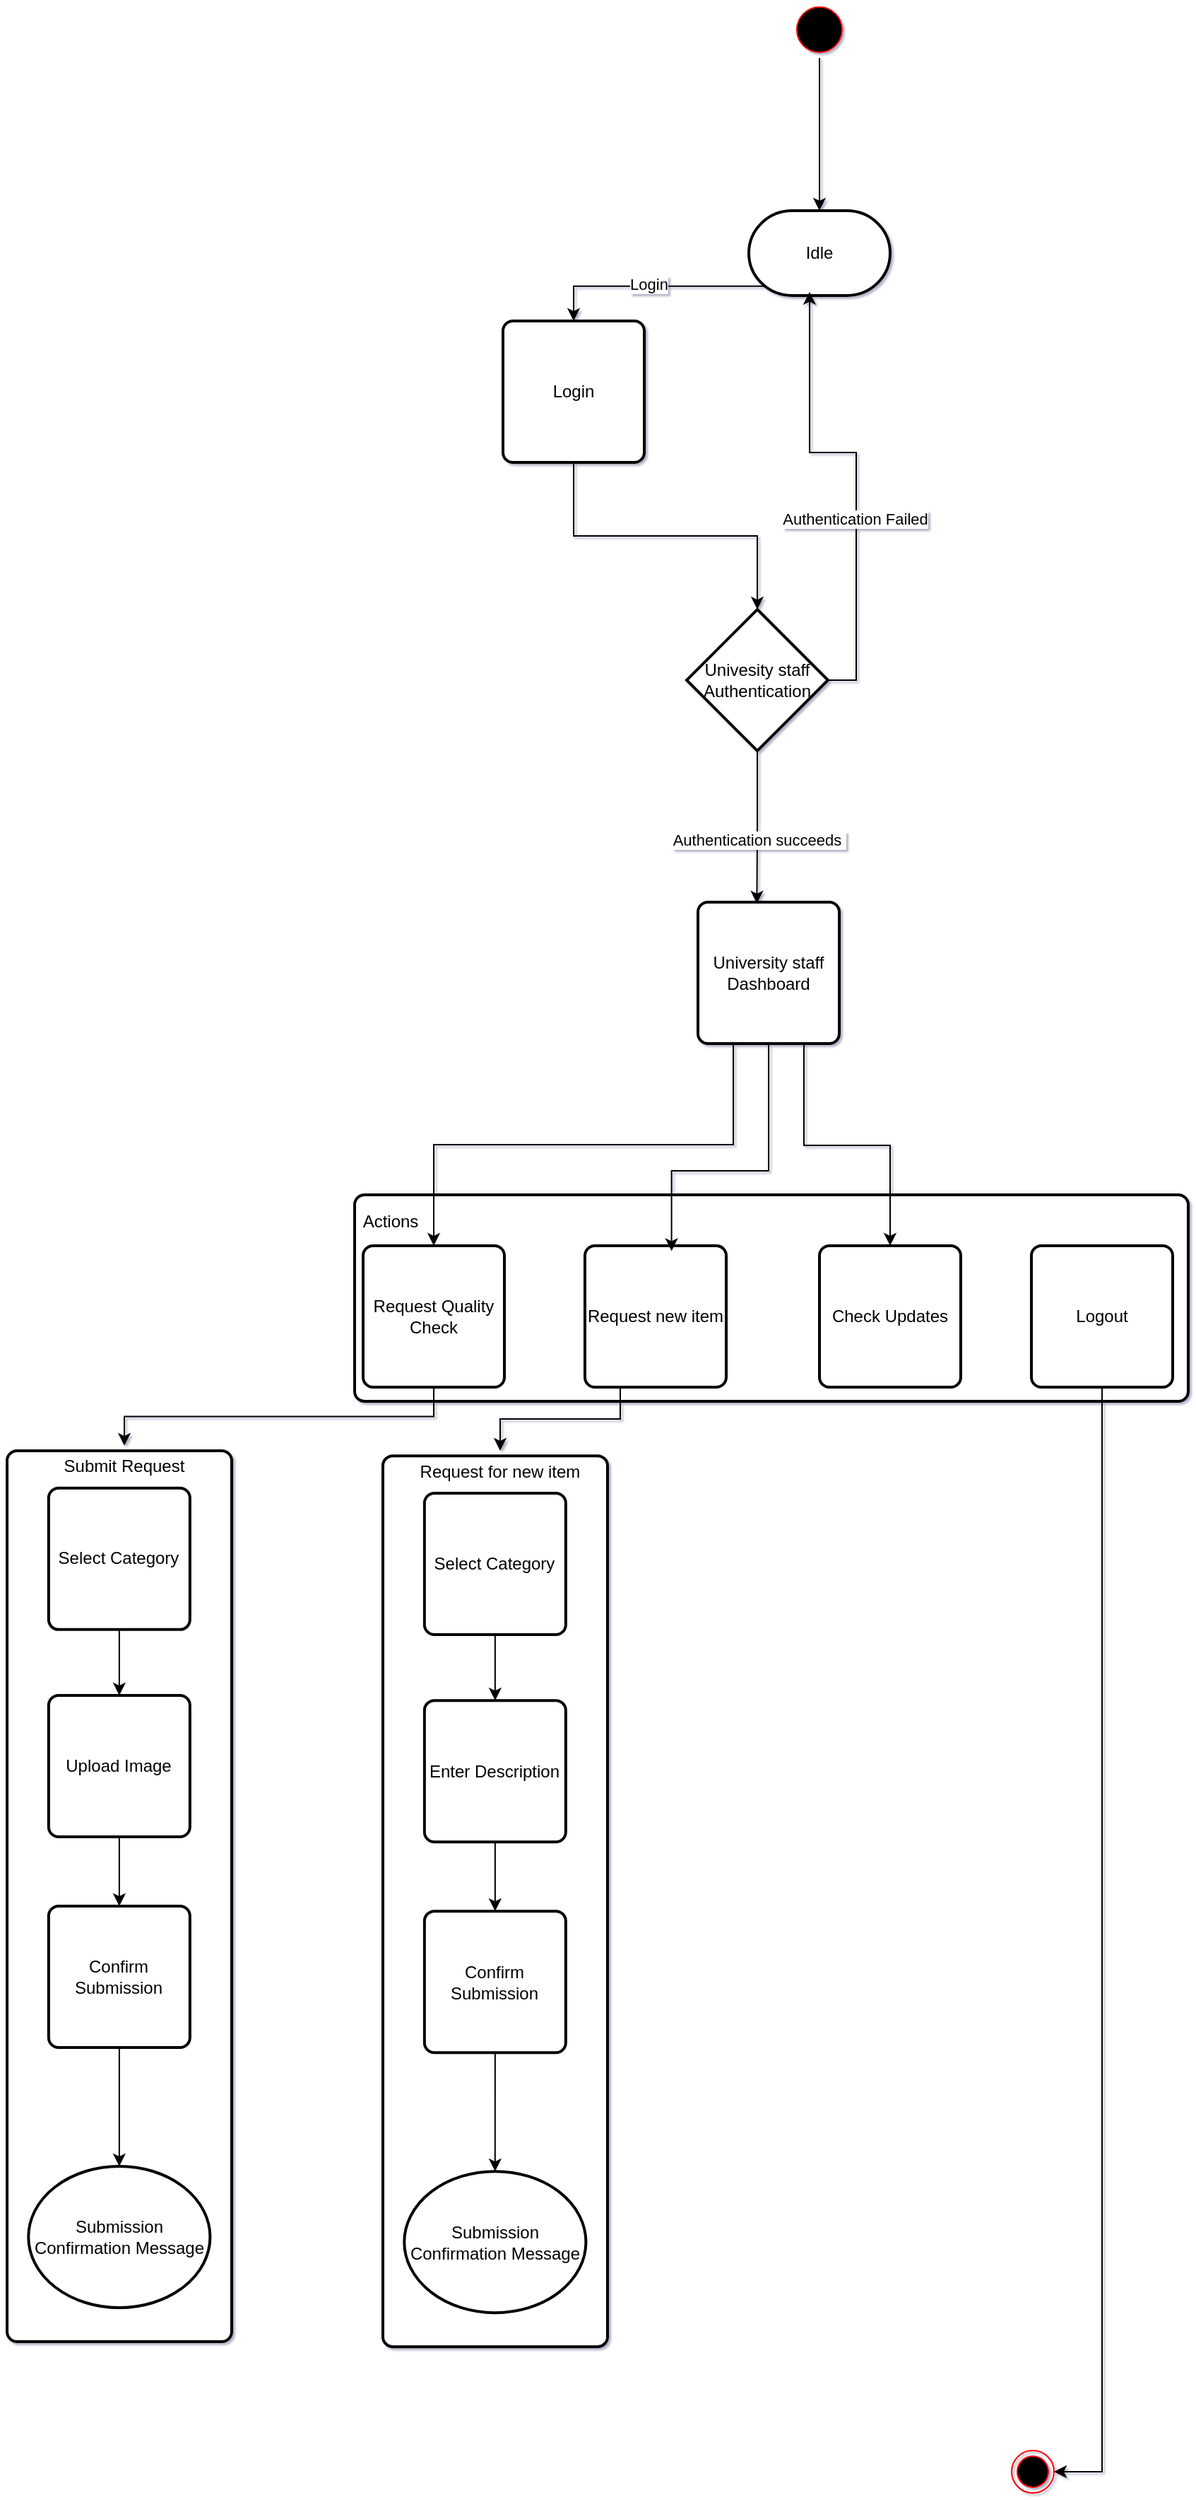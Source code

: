 <mxfile version="27.0.9">
  <diagram name="Page-1" id="tA_SJaqa-9wHxWihn57W">
    <mxGraphModel dx="1826" dy="1185" grid="0" gridSize="10" guides="1" tooltips="1" connect="1" arrows="1" fold="1" page="0" pageScale="1" pageWidth="850" pageHeight="1100" math="0" shadow="1">
      <root>
        <mxCell id="0" />
        <mxCell id="1" parent="0" />
        <mxCell id="yYGXFNO1V-ZtBMGJ8n_N-72" value="" style="rounded=1;whiteSpace=wrap;html=1;absoluteArcSize=1;arcSize=14;strokeWidth=2;" parent="1" vertex="1">
          <mxGeometry x="-359" y="934" width="159" height="630" as="geometry" />
        </mxCell>
        <mxCell id="yYGXFNO1V-ZtBMGJ8n_N-7" style="edgeStyle=orthogonalEdgeStyle;rounded=0;orthogonalLoop=1;jettySize=auto;html=1;exitX=0.5;exitY=1;exitDx=0;exitDy=0;" parent="1" source="y_sWD-JEh5Cgod3ZYhG4-1" target="yYGXFNO1V-ZtBMGJ8n_N-4" edge="1">
          <mxGeometry relative="1" as="geometry" />
        </mxCell>
        <mxCell id="y_sWD-JEh5Cgod3ZYhG4-1" value="" style="ellipse;html=1;shape=startState;fillColor=#000000;strokeColor=#ff0000;" parent="1" vertex="1">
          <mxGeometry x="196" y="-91" width="40" height="40" as="geometry" />
        </mxCell>
        <mxCell id="yYGXFNO1V-ZtBMGJ8n_N-9" style="edgeStyle=orthogonalEdgeStyle;rounded=0;orthogonalLoop=1;jettySize=auto;html=1;exitX=0.11;exitY=0.89;exitDx=0;exitDy=0;exitPerimeter=0;" parent="1" source="yYGXFNO1V-ZtBMGJ8n_N-4" target="yYGXFNO1V-ZtBMGJ8n_N-8" edge="1">
          <mxGeometry relative="1" as="geometry" />
        </mxCell>
        <mxCell id="yYGXFNO1V-ZtBMGJ8n_N-12" value="Login" style="edgeLabel;html=1;align=center;verticalAlign=middle;resizable=0;points=[];" parent="yYGXFNO1V-ZtBMGJ8n_N-9" vertex="1" connectable="0">
          <mxGeometry x="0.032" y="-2" relative="1" as="geometry">
            <mxPoint as="offset" />
          </mxGeometry>
        </mxCell>
        <mxCell id="yYGXFNO1V-ZtBMGJ8n_N-4" value="Idle" style="strokeWidth=2;html=1;shape=mxgraph.flowchart.terminator;whiteSpace=wrap;" parent="1" vertex="1">
          <mxGeometry x="166" y="57" width="100" height="60" as="geometry" />
        </mxCell>
        <mxCell id="yYGXFNO1V-ZtBMGJ8n_N-10" style="edgeStyle=orthogonalEdgeStyle;rounded=0;orthogonalLoop=1;jettySize=auto;html=1;exitX=0.5;exitY=1;exitDx=0;exitDy=0;" parent="1" source="yYGXFNO1V-ZtBMGJ8n_N-8" target="yYGXFNO1V-ZtBMGJ8n_N-11" edge="1">
          <mxGeometry relative="1" as="geometry">
            <mxPoint x="139.857" y="360.714" as="targetPoint" />
          </mxGeometry>
        </mxCell>
        <mxCell id="yYGXFNO1V-ZtBMGJ8n_N-8" value="Login" style="rounded=1;whiteSpace=wrap;html=1;absoluteArcSize=1;arcSize=14;strokeWidth=2;" parent="1" vertex="1">
          <mxGeometry x="-8" y="135" width="100" height="100" as="geometry" />
        </mxCell>
        <mxCell id="yYGXFNO1V-ZtBMGJ8n_N-15" style="edgeStyle=orthogonalEdgeStyle;rounded=0;orthogonalLoop=1;jettySize=auto;html=1;exitX=0.5;exitY=1;exitDx=0;exitDy=0;exitPerimeter=0;entryX=0.417;entryY=0.01;entryDx=0;entryDy=0;entryPerimeter=0;" parent="1" source="yYGXFNO1V-ZtBMGJ8n_N-11" target="yYGXFNO1V-ZtBMGJ8n_N-16" edge="1">
          <mxGeometry relative="1" as="geometry">
            <mxPoint x="171.857" y="536.143" as="targetPoint" />
          </mxGeometry>
        </mxCell>
        <mxCell id="yYGXFNO1V-ZtBMGJ8n_N-17" value="Authentication succeeds&amp;nbsp;" style="edgeLabel;html=1;align=center;verticalAlign=middle;resizable=0;points=[];" parent="yYGXFNO1V-ZtBMGJ8n_N-15" vertex="1" connectable="0">
          <mxGeometry x="0.167" y="1" relative="1" as="geometry">
            <mxPoint as="offset" />
          </mxGeometry>
        </mxCell>
        <mxCell id="yYGXFNO1V-ZtBMGJ8n_N-11" value="Univesity staff Authentication" style="strokeWidth=2;html=1;shape=mxgraph.flowchart.decision;whiteSpace=wrap;" parent="1" vertex="1">
          <mxGeometry x="121.997" y="339.004" width="100" height="100" as="geometry" />
        </mxCell>
        <mxCell id="yYGXFNO1V-ZtBMGJ8n_N-13" style="edgeStyle=orthogonalEdgeStyle;rounded=0;orthogonalLoop=1;jettySize=auto;html=1;exitX=1;exitY=0.5;exitDx=0;exitDy=0;exitPerimeter=0;entryX=0.43;entryY=0.957;entryDx=0;entryDy=0;entryPerimeter=0;" parent="1" source="yYGXFNO1V-ZtBMGJ8n_N-11" target="yYGXFNO1V-ZtBMGJ8n_N-4" edge="1">
          <mxGeometry relative="1" as="geometry" />
        </mxCell>
        <mxCell id="yYGXFNO1V-ZtBMGJ8n_N-14" value="Authentication Failed" style="edgeLabel;html=1;align=center;verticalAlign=middle;resizable=0;points=[];" parent="yYGXFNO1V-ZtBMGJ8n_N-13" vertex="1" connectable="0">
          <mxGeometry x="-0.178" y="1" relative="1" as="geometry">
            <mxPoint as="offset" />
          </mxGeometry>
        </mxCell>
        <mxCell id="yYGXFNO1V-ZtBMGJ8n_N-18" value="" style="rounded=1;whiteSpace=wrap;html=1;absoluteArcSize=1;arcSize=14;strokeWidth=2;" parent="1" vertex="1">
          <mxGeometry x="-113" y="753" width="590" height="146" as="geometry" />
        </mxCell>
        <mxCell id="yYGXFNO1V-ZtBMGJ8n_N-24" style="edgeStyle=orthogonalEdgeStyle;rounded=0;orthogonalLoop=1;jettySize=auto;html=1;exitX=0.25;exitY=1;exitDx=0;exitDy=0;" parent="1" source="yYGXFNO1V-ZtBMGJ8n_N-16" target="yYGXFNO1V-ZtBMGJ8n_N-20" edge="1">
          <mxGeometry relative="1" as="geometry" />
        </mxCell>
        <mxCell id="yYGXFNO1V-ZtBMGJ8n_N-37" style="edgeStyle=orthogonalEdgeStyle;rounded=0;orthogonalLoop=1;jettySize=auto;html=1;exitX=0.75;exitY=1;exitDx=0;exitDy=0;" parent="1" source="yYGXFNO1V-ZtBMGJ8n_N-16" target="yYGXFNO1V-ZtBMGJ8n_N-22" edge="1">
          <mxGeometry relative="1" as="geometry">
            <Array as="points">
              <mxPoint x="205" y="718" />
              <mxPoint x="266" y="718" />
            </Array>
          </mxGeometry>
        </mxCell>
        <mxCell id="yYGXFNO1V-ZtBMGJ8n_N-16" value="University staff Dashboard" style="rounded=1;whiteSpace=wrap;html=1;absoluteArcSize=1;arcSize=14;strokeWidth=2;" parent="1" vertex="1">
          <mxGeometry x="130" y="546" width="100" height="100" as="geometry" />
        </mxCell>
        <mxCell id="yYGXFNO1V-ZtBMGJ8n_N-19" value="Actions" style="text;html=1;align=center;verticalAlign=middle;resizable=0;points=[];autosize=1;strokeColor=none;fillColor=none;" parent="1" vertex="1">
          <mxGeometry x="-117" y="759" width="57" height="26" as="geometry" />
        </mxCell>
        <mxCell id="yYGXFNO1V-ZtBMGJ8n_N-94" style="edgeStyle=orthogonalEdgeStyle;rounded=0;orthogonalLoop=1;jettySize=auto;html=1;exitX=0.5;exitY=1;exitDx=0;exitDy=0;entryX=0.5;entryY=0;entryDx=0;entryDy=0;" parent="1" source="yYGXFNO1V-ZtBMGJ8n_N-20" target="yYGXFNO1V-ZtBMGJ8n_N-73" edge="1">
          <mxGeometry relative="1" as="geometry" />
        </mxCell>
        <mxCell id="yYGXFNO1V-ZtBMGJ8n_N-20" value="Request Quality Check" style="rounded=1;whiteSpace=wrap;html=1;absoluteArcSize=1;arcSize=14;strokeWidth=2;" parent="1" vertex="1">
          <mxGeometry x="-107" y="789" width="100" height="100" as="geometry" />
        </mxCell>
        <mxCell id="yYGXFNO1V-ZtBMGJ8n_N-83" style="edgeStyle=orthogonalEdgeStyle;rounded=0;orthogonalLoop=1;jettySize=auto;html=1;exitX=0.25;exitY=1;exitDx=0;exitDy=0;" parent="1" source="yYGXFNO1V-ZtBMGJ8n_N-21" target="yYGXFNO1V-ZtBMGJ8n_N-82" edge="1">
          <mxGeometry relative="1" as="geometry" />
        </mxCell>
        <mxCell id="yYGXFNO1V-ZtBMGJ8n_N-21" value="Request new item" style="rounded=1;whiteSpace=wrap;html=1;absoluteArcSize=1;arcSize=14;strokeWidth=2;" parent="1" vertex="1">
          <mxGeometry x="50" y="789" width="100" height="100" as="geometry" />
        </mxCell>
        <mxCell id="yYGXFNO1V-ZtBMGJ8n_N-103" style="edgeStyle=orthogonalEdgeStyle;rounded=0;orthogonalLoop=1;jettySize=auto;html=1;exitX=0.5;exitY=1;exitDx=0;exitDy=0;entryX=1;entryY=0.5;entryDx=0;entryDy=0;" parent="1" source="yYGXFNO1V-ZtBMGJ8n_N-23" target="yYGXFNO1V-ZtBMGJ8n_N-54" edge="1">
          <mxGeometry relative="1" as="geometry" />
        </mxCell>
        <mxCell id="yYGXFNO1V-ZtBMGJ8n_N-23" value="Logout" style="rounded=1;whiteSpace=wrap;html=1;absoluteArcSize=1;arcSize=14;strokeWidth=2;" parent="1" vertex="1">
          <mxGeometry x="366" y="789" width="100" height="100" as="geometry" />
        </mxCell>
        <mxCell id="yYGXFNO1V-ZtBMGJ8n_N-22" value="Check Updates" style="rounded=1;whiteSpace=wrap;html=1;absoluteArcSize=1;arcSize=14;strokeWidth=2;" parent="1" vertex="1">
          <mxGeometry x="216" y="789" width="100" height="100" as="geometry" />
        </mxCell>
        <mxCell id="yYGXFNO1V-ZtBMGJ8n_N-25" style="edgeStyle=orthogonalEdgeStyle;rounded=0;orthogonalLoop=1;jettySize=auto;html=1;exitX=0.5;exitY=1;exitDx=0;exitDy=0;entryX=0.613;entryY=0.037;entryDx=0;entryDy=0;entryPerimeter=0;" parent="1" source="yYGXFNO1V-ZtBMGJ8n_N-16" target="yYGXFNO1V-ZtBMGJ8n_N-21" edge="1">
          <mxGeometry relative="1" as="geometry">
            <Array as="points">
              <mxPoint x="180" y="736" />
              <mxPoint x="111" y="736" />
            </Array>
          </mxGeometry>
        </mxCell>
        <mxCell id="yYGXFNO1V-ZtBMGJ8n_N-38" style="edgeStyle=orthogonalEdgeStyle;rounded=0;orthogonalLoop=1;jettySize=auto;html=1;exitX=0.5;exitY=1;exitDx=0;exitDy=0;" parent="1" source="yYGXFNO1V-ZtBMGJ8n_N-29" target="yYGXFNO1V-ZtBMGJ8n_N-66" edge="1">
          <mxGeometry relative="1" as="geometry">
            <mxPoint x="-279.571" y="1151" as="targetPoint" />
          </mxGeometry>
        </mxCell>
        <mxCell id="yYGXFNO1V-ZtBMGJ8n_N-29" value="Select Category" style="rounded=1;whiteSpace=wrap;html=1;absoluteArcSize=1;arcSize=14;strokeWidth=2;" parent="1" vertex="1">
          <mxGeometry x="-329.571" y="960.429" width="100" height="100" as="geometry" />
        </mxCell>
        <mxCell id="yYGXFNO1V-ZtBMGJ8n_N-54" value="" style="ellipse;html=1;shape=endState;fillColor=#000000;strokeColor=#ff0000;" parent="1" vertex="1">
          <mxGeometry x="352" y="1641" width="30" height="30" as="geometry" />
        </mxCell>
        <mxCell id="yYGXFNO1V-ZtBMGJ8n_N-67" style="edgeStyle=orthogonalEdgeStyle;rounded=0;orthogonalLoop=1;jettySize=auto;html=1;exitX=0.5;exitY=1;exitDx=0;exitDy=0;" parent="1" source="yYGXFNO1V-ZtBMGJ8n_N-66" target="yYGXFNO1V-ZtBMGJ8n_N-68" edge="1">
          <mxGeometry relative="1" as="geometry">
            <mxPoint x="-279.4" y="1270.4" as="targetPoint" />
          </mxGeometry>
        </mxCell>
        <mxCell id="yYGXFNO1V-ZtBMGJ8n_N-66" value="Upload Image" style="rounded=1;whiteSpace=wrap;html=1;absoluteArcSize=1;arcSize=14;strokeWidth=2;" parent="1" vertex="1">
          <mxGeometry x="-329.571" y="1107" width="100" height="100" as="geometry" />
        </mxCell>
        <mxCell id="yYGXFNO1V-ZtBMGJ8n_N-69" style="edgeStyle=orthogonalEdgeStyle;rounded=0;orthogonalLoop=1;jettySize=auto;html=1;exitX=0.5;exitY=1;exitDx=0;exitDy=0;" parent="1" source="yYGXFNO1V-ZtBMGJ8n_N-68" target="yYGXFNO1V-ZtBMGJ8n_N-71" edge="1">
          <mxGeometry relative="1" as="geometry">
            <mxPoint x="-279.4" y="1421.6" as="targetPoint" />
          </mxGeometry>
        </mxCell>
        <mxCell id="yYGXFNO1V-ZtBMGJ8n_N-68" value="Confirm Submission" style="rounded=1;whiteSpace=wrap;html=1;absoluteArcSize=1;arcSize=14;strokeWidth=2;" parent="1" vertex="1">
          <mxGeometry x="-329.57" y="1256" width="100" height="100" as="geometry" />
        </mxCell>
        <mxCell id="yYGXFNO1V-ZtBMGJ8n_N-71" value="Submission Confirmation Message" style="strokeWidth=2;html=1;shape=mxgraph.flowchart.start_2;whiteSpace=wrap;" parent="1" vertex="1">
          <mxGeometry x="-343.86" y="1440" width="128.57" height="100" as="geometry" />
        </mxCell>
        <mxCell id="yYGXFNO1V-ZtBMGJ8n_N-73" value="Submit Request" style="text;html=1;align=center;verticalAlign=middle;whiteSpace=wrap;rounded=0;" parent="1" vertex="1">
          <mxGeometry x="-364" y="930.43" width="176" height="30" as="geometry" />
        </mxCell>
        <mxCell id="yYGXFNO1V-ZtBMGJ8n_N-74" value="" style="rounded=1;whiteSpace=wrap;html=1;absoluteArcSize=1;arcSize=14;strokeWidth=2;" parent="1" vertex="1">
          <mxGeometry x="-93" y="937.57" width="159" height="630" as="geometry" />
        </mxCell>
        <mxCell id="yYGXFNO1V-ZtBMGJ8n_N-75" style="edgeStyle=orthogonalEdgeStyle;rounded=0;orthogonalLoop=1;jettySize=auto;html=1;exitX=0.5;exitY=1;exitDx=0;exitDy=0;" parent="1" source="yYGXFNO1V-ZtBMGJ8n_N-76" target="yYGXFNO1V-ZtBMGJ8n_N-78" edge="1">
          <mxGeometry relative="1" as="geometry">
            <mxPoint x="-13.571" y="1154.57" as="targetPoint" />
          </mxGeometry>
        </mxCell>
        <mxCell id="yYGXFNO1V-ZtBMGJ8n_N-76" value="Select Category" style="rounded=1;whiteSpace=wrap;html=1;absoluteArcSize=1;arcSize=14;strokeWidth=2;" parent="1" vertex="1">
          <mxGeometry x="-63.571" y="963.999" width="100" height="100" as="geometry" />
        </mxCell>
        <mxCell id="yYGXFNO1V-ZtBMGJ8n_N-77" style="edgeStyle=orthogonalEdgeStyle;rounded=0;orthogonalLoop=1;jettySize=auto;html=1;exitX=0.5;exitY=1;exitDx=0;exitDy=0;" parent="1" source="yYGXFNO1V-ZtBMGJ8n_N-78" target="yYGXFNO1V-ZtBMGJ8n_N-80" edge="1">
          <mxGeometry relative="1" as="geometry">
            <mxPoint x="-13.4" y="1273.97" as="targetPoint" />
          </mxGeometry>
        </mxCell>
        <mxCell id="yYGXFNO1V-ZtBMGJ8n_N-78" value="Enter Description" style="rounded=1;whiteSpace=wrap;html=1;absoluteArcSize=1;arcSize=14;strokeWidth=2;" parent="1" vertex="1">
          <mxGeometry x="-63.571" y="1110.57" width="100" height="100" as="geometry" />
        </mxCell>
        <mxCell id="yYGXFNO1V-ZtBMGJ8n_N-79" style="edgeStyle=orthogonalEdgeStyle;rounded=0;orthogonalLoop=1;jettySize=auto;html=1;exitX=0.5;exitY=1;exitDx=0;exitDy=0;" parent="1" source="yYGXFNO1V-ZtBMGJ8n_N-80" target="yYGXFNO1V-ZtBMGJ8n_N-81" edge="1">
          <mxGeometry relative="1" as="geometry">
            <mxPoint x="-13.4" y="1425.17" as="targetPoint" />
          </mxGeometry>
        </mxCell>
        <mxCell id="yYGXFNO1V-ZtBMGJ8n_N-80" value="Confirm Submission" style="rounded=1;whiteSpace=wrap;html=1;absoluteArcSize=1;arcSize=14;strokeWidth=2;" parent="1" vertex="1">
          <mxGeometry x="-63.57" y="1259.57" width="100" height="100" as="geometry" />
        </mxCell>
        <mxCell id="yYGXFNO1V-ZtBMGJ8n_N-81" value="Submission Confirmation Message" style="strokeWidth=2;html=1;shape=mxgraph.flowchart.start_2;whiteSpace=wrap;" parent="1" vertex="1">
          <mxGeometry x="-77.86" y="1443.57" width="128.57" height="100" as="geometry" />
        </mxCell>
        <mxCell id="yYGXFNO1V-ZtBMGJ8n_N-82" value="Request for new item" style="text;html=1;align=center;verticalAlign=middle;whiteSpace=wrap;rounded=0;" parent="1" vertex="1">
          <mxGeometry x="-98" y="934" width="176" height="30" as="geometry" />
        </mxCell>
      </root>
    </mxGraphModel>
  </diagram>
</mxfile>
